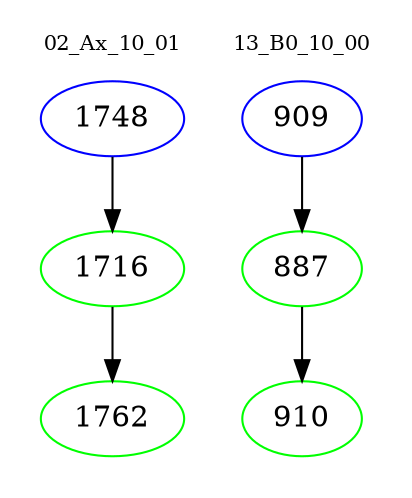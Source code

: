 digraph{
subgraph cluster_0 {
color = white
label = "02_Ax_10_01";
fontsize=10;
T0_1748 [label="1748", color="blue"]
T0_1748 -> T0_1716 [color="black"]
T0_1716 [label="1716", color="green"]
T0_1716 -> T0_1762 [color="black"]
T0_1762 [label="1762", color="green"]
}
subgraph cluster_1 {
color = white
label = "13_B0_10_00";
fontsize=10;
T1_909 [label="909", color="blue"]
T1_909 -> T1_887 [color="black"]
T1_887 [label="887", color="green"]
T1_887 -> T1_910 [color="black"]
T1_910 [label="910", color="green"]
}
}
